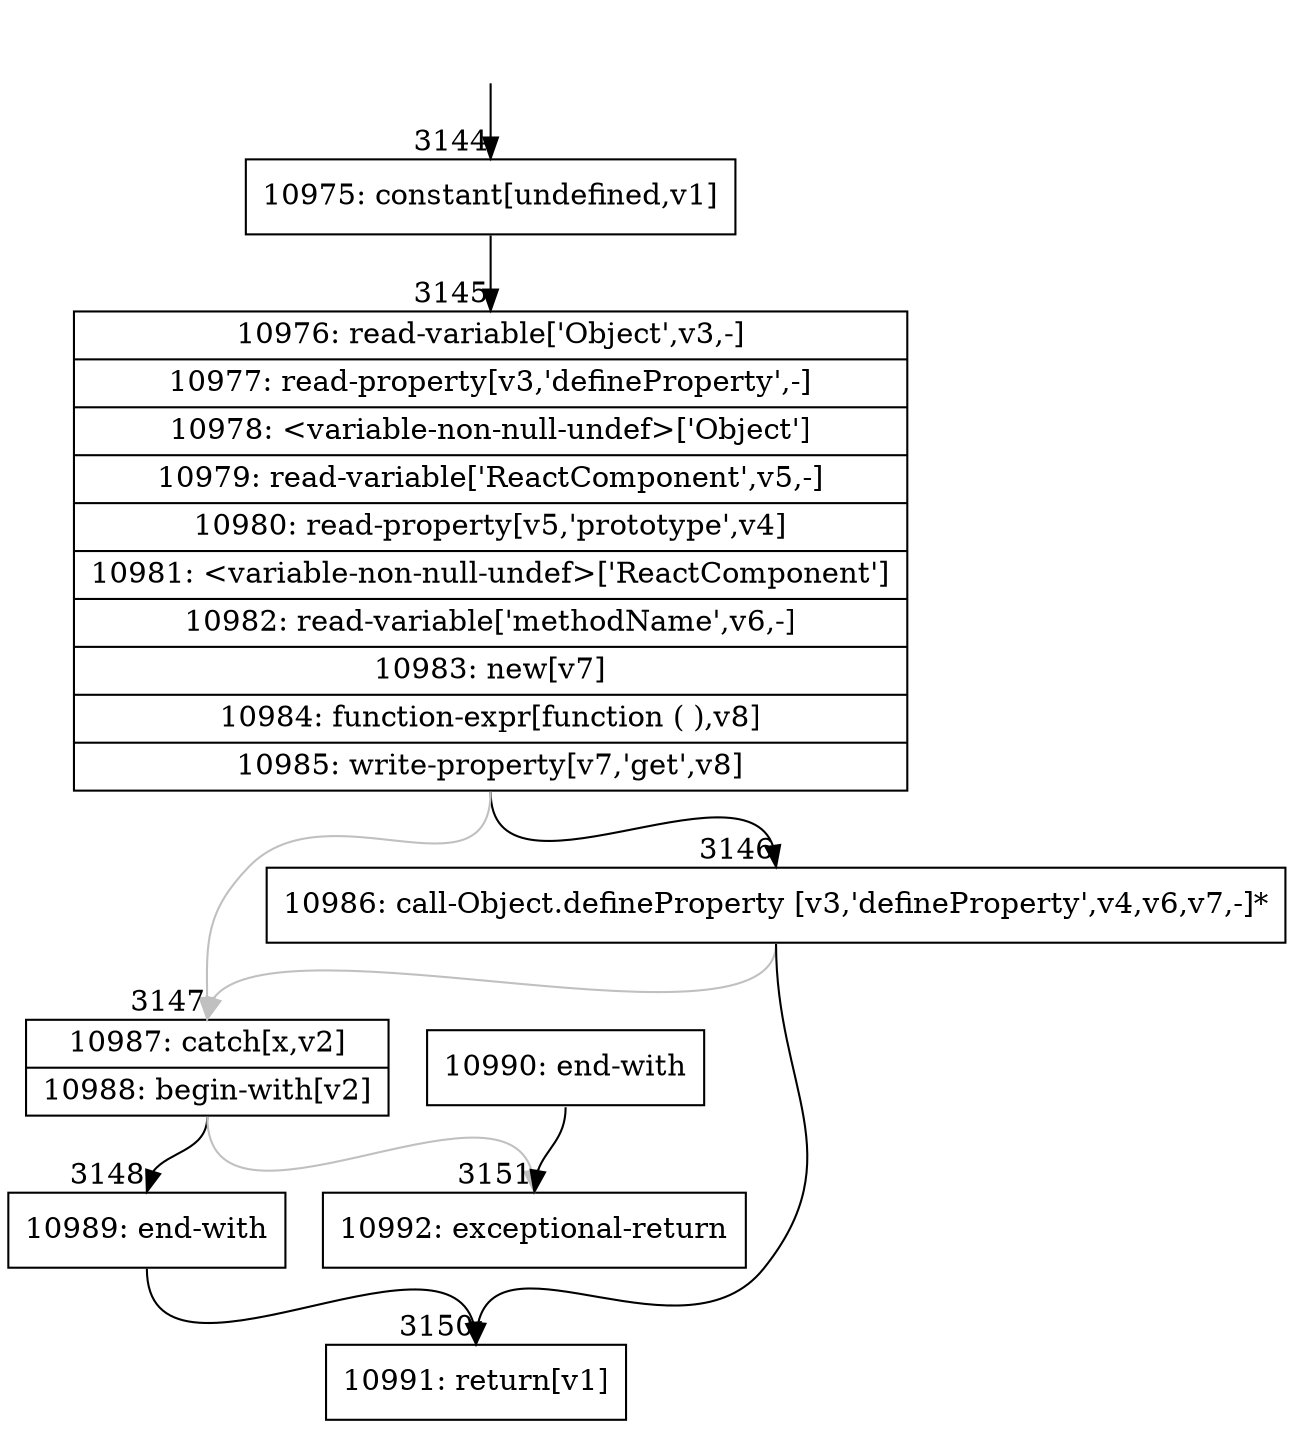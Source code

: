digraph {
rankdir="TD"
BB_entry225[shape=none,label=""];
BB_entry225 -> BB3144 [tailport=s, headport=n, headlabel="    3144"]
BB3144 [shape=record label="{10975: constant[undefined,v1]}" ] 
BB3144 -> BB3145 [tailport=s, headport=n, headlabel="      3145"]
BB3145 [shape=record label="{10976: read-variable['Object',v3,-]|10977: read-property[v3,'defineProperty',-]|10978: \<variable-non-null-undef\>['Object']|10979: read-variable['ReactComponent',v5,-]|10980: read-property[v5,'prototype',v4]|10981: \<variable-non-null-undef\>['ReactComponent']|10982: read-variable['methodName',v6,-]|10983: new[v7]|10984: function-expr[function ( ),v8]|10985: write-property[v7,'get',v8]}" ] 
BB3145 -> BB3146 [tailport=s, headport=n, headlabel="      3146"]
BB3145 -> BB3147 [tailport=s, headport=n, color=gray, headlabel="      3147"]
BB3146 [shape=record label="{10986: call-Object.defineProperty [v3,'defineProperty',v4,v6,v7,-]*}" ] 
BB3146 -> BB3150 [tailport=s, headport=n, headlabel="      3150"]
BB3146 -> BB3147 [tailport=s, headport=n, color=gray]
BB3147 [shape=record label="{10987: catch[x,v2]|10988: begin-with[v2]}" ] 
BB3147 -> BB3148 [tailport=s, headport=n, headlabel="      3148"]
BB3147 -> BB3151 [tailport=s, headport=n, color=gray, headlabel="      3151"]
BB3148 [shape=record label="{10989: end-with}" ] 
BB3148 -> BB3150 [tailport=s, headport=n]
BB3149 [shape=record label="{10990: end-with}" ] 
BB3149 -> BB3151 [tailport=s, headport=n]
BB3150 [shape=record label="{10991: return[v1]}" ] 
BB3151 [shape=record label="{10992: exceptional-return}" ] 
//#$~ 6067
}
